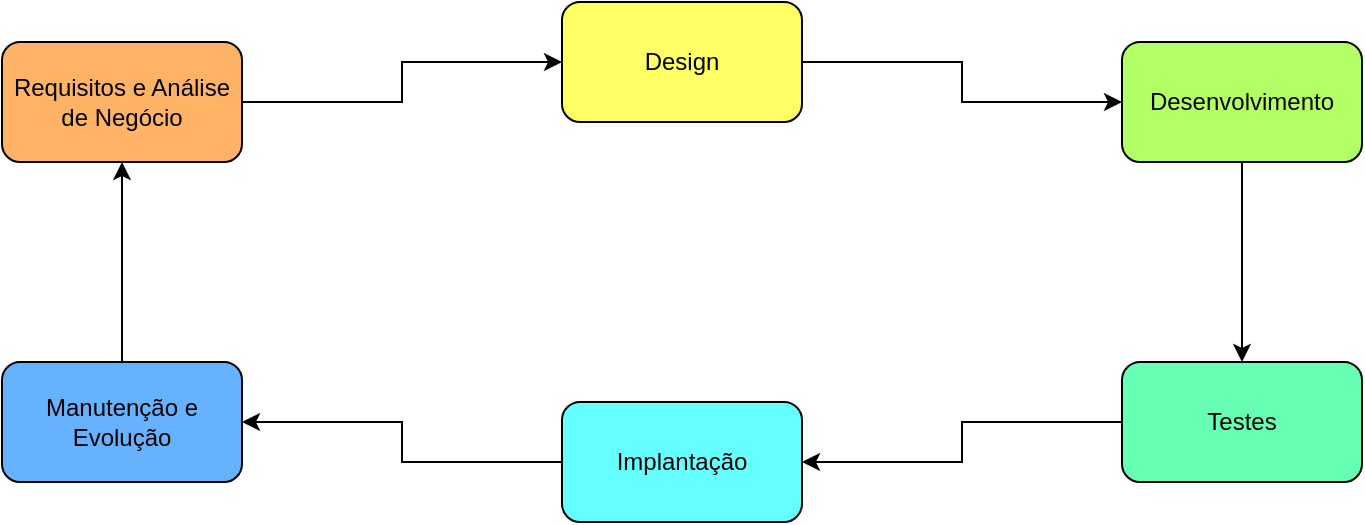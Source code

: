 <mxfile version="21.2.8" type="device">
  <diagram name="Página-1" id="QX66ZEjmcGLbuATGvRV8">
    <mxGraphModel dx="1036" dy="606" grid="1" gridSize="10" guides="1" tooltips="1" connect="1" arrows="1" fold="1" page="1" pageScale="1" pageWidth="827" pageHeight="1169" math="0" shadow="0">
      <root>
        <mxCell id="0" />
        <mxCell id="1" parent="0" />
        <mxCell id="_Q4uL-baeCCwsNH0a21k-23" style="edgeStyle=orthogonalEdgeStyle;rounded=0;orthogonalLoop=1;jettySize=auto;html=1;entryX=0;entryY=0.5;entryDx=0;entryDy=0;" parent="1" source="_Q4uL-baeCCwsNH0a21k-2" target="_Q4uL-baeCCwsNH0a21k-3" edge="1">
          <mxGeometry relative="1" as="geometry" />
        </mxCell>
        <mxCell id="_Q4uL-baeCCwsNH0a21k-2" value="Design" style="rounded=1;whiteSpace=wrap;html=1;fillColor=#FFFF66;" parent="1" vertex="1">
          <mxGeometry x="320" y="30" width="120" height="60" as="geometry" />
        </mxCell>
        <mxCell id="_Q4uL-baeCCwsNH0a21k-34" style="edgeStyle=orthogonalEdgeStyle;rounded=0;orthogonalLoop=1;jettySize=auto;html=1;" parent="1" source="_Q4uL-baeCCwsNH0a21k-3" target="_Q4uL-baeCCwsNH0a21k-4" edge="1">
          <mxGeometry relative="1" as="geometry" />
        </mxCell>
        <mxCell id="_Q4uL-baeCCwsNH0a21k-3" value="Desenvolvimento" style="rounded=1;whiteSpace=wrap;html=1;fillColor=#B3FF66;" parent="1" vertex="1">
          <mxGeometry x="600" y="50" width="120" height="60" as="geometry" />
        </mxCell>
        <mxCell id="_Q4uL-baeCCwsNH0a21k-33" style="edgeStyle=orthogonalEdgeStyle;rounded=0;orthogonalLoop=1;jettySize=auto;html=1;entryX=1;entryY=0.5;entryDx=0;entryDy=0;" parent="1" source="_Q4uL-baeCCwsNH0a21k-4" target="_Q4uL-baeCCwsNH0a21k-6" edge="1">
          <mxGeometry relative="1" as="geometry" />
        </mxCell>
        <mxCell id="_Q4uL-baeCCwsNH0a21k-4" value="Testes" style="rounded=1;whiteSpace=wrap;html=1;fillColor=#66FFB3;" parent="1" vertex="1">
          <mxGeometry x="600" y="210" width="120" height="60" as="geometry" />
        </mxCell>
        <mxCell id="_Q4uL-baeCCwsNH0a21k-22" value="" style="edgeStyle=orthogonalEdgeStyle;rounded=0;orthogonalLoop=1;jettySize=auto;html=1;entryX=0;entryY=0.5;entryDx=0;entryDy=0;" parent="1" source="_Q4uL-baeCCwsNH0a21k-5" target="_Q4uL-baeCCwsNH0a21k-2" edge="1">
          <mxGeometry relative="1" as="geometry" />
        </mxCell>
        <mxCell id="_Q4uL-baeCCwsNH0a21k-5" value="Requisitos e Análise de Negócio" style="rounded=1;whiteSpace=wrap;html=1;fillColor=#FFB366;" parent="1" vertex="1">
          <mxGeometry x="40" y="50" width="120" height="60" as="geometry" />
        </mxCell>
        <mxCell id="_Q4uL-baeCCwsNH0a21k-30" style="edgeStyle=orthogonalEdgeStyle;rounded=0;orthogonalLoop=1;jettySize=auto;html=1;entryX=1;entryY=0.5;entryDx=0;entryDy=0;" parent="1" source="_Q4uL-baeCCwsNH0a21k-6" target="_Q4uL-baeCCwsNH0a21k-7" edge="1">
          <mxGeometry relative="1" as="geometry" />
        </mxCell>
        <mxCell id="_Q4uL-baeCCwsNH0a21k-6" value="Implantação" style="rounded=1;whiteSpace=wrap;html=1;fillColor=#66FFFF;" parent="1" vertex="1">
          <mxGeometry x="320" y="230" width="120" height="60" as="geometry" />
        </mxCell>
        <mxCell id="_Q4uL-baeCCwsNH0a21k-32" style="edgeStyle=orthogonalEdgeStyle;rounded=0;orthogonalLoop=1;jettySize=auto;html=1;" parent="1" source="_Q4uL-baeCCwsNH0a21k-7" target="_Q4uL-baeCCwsNH0a21k-5" edge="1">
          <mxGeometry relative="1" as="geometry" />
        </mxCell>
        <mxCell id="_Q4uL-baeCCwsNH0a21k-7" value="Manutenção e Evolução" style="rounded=1;whiteSpace=wrap;html=1;fillColor=#66B2FF;" parent="1" vertex="1">
          <mxGeometry x="40" y="210" width="120" height="60" as="geometry" />
        </mxCell>
      </root>
    </mxGraphModel>
  </diagram>
</mxfile>
